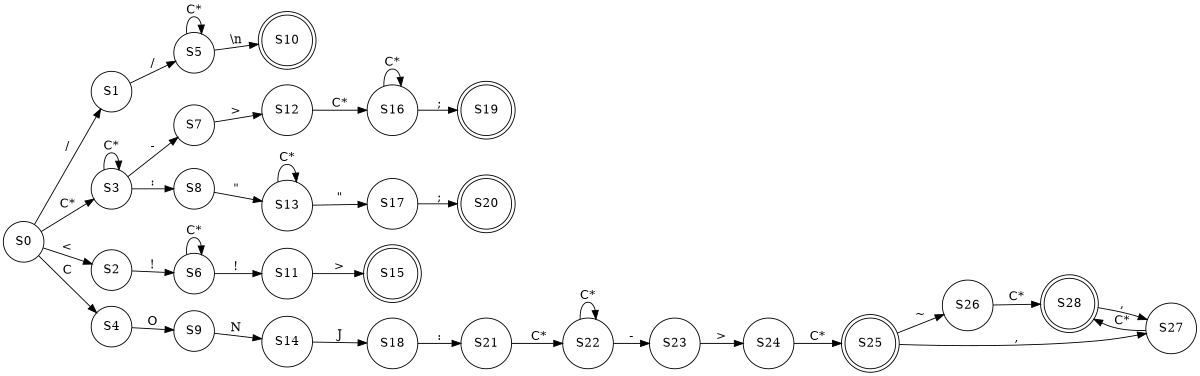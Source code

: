 digraph finite_state_machine {
	rankdir=LR;
	size="8,5"
	node [shape = doublecircle]; S10 S15 S19 S20 S25 S28;
	node [shape = circle];
S0 -> S1 [ label = "/" ];
S0 -> S3 [ label = "C*" ];
S0 -> S2 [ label = "<" ];
S0 -> S4 [ label = "C" ];

S1 -> S5 [ label = "/" ];


S2 -> S6 [ label = "!" ];

S3 -> S3 [ label = "C*" ];
S3 -> S7 [ label = "-" ];
S3 -> S8 [ label = ":" ];


S4 -> S9 [ label = "O" ];

S5 -> S5 [ label = "C*" ];
S5 -> S10 [ label = "\\n" ];


S6 -> S6 [ label = "C*" ];
S6 -> S11 [ label = "!" ];

S7 -> S12 [ label = ">" ];

S8 -> S13 [ label = "\"" ];

S9 -> S14 [ label = "N" ];

S11 -> S15 [ label = ">" ];

S12 -> S16 [ label = "C*" ];

S13 -> S13 [ label = "C*" ];
S13 -> S17 [ label = "\"" ];

S14 -> S18 [ label = "J" ];

S16 -> S16 [ label = "C*" ];
S16 -> S19 [ label = ";" ];

S17 -> S20 [ label = ";" ];

S18 -> S21 [ label = ":" ];

S21 -> S22 [ label = "C*" ];

S22 -> S22 [ label = "C*" ];
S22 -> S23 [ label = "-" ];

S23 -> S24 [ label = ">" ];

S24 -> S25 [ label = "C*" ];

S25 -> S26 [ label = "~" ];
S25 -> S27 [ label = "," ];

S26 -> S28 [ label = "C*" ];

S27 -> S28 [ label = "C*" ];

S28 -> S27 [ label = "," ];



}